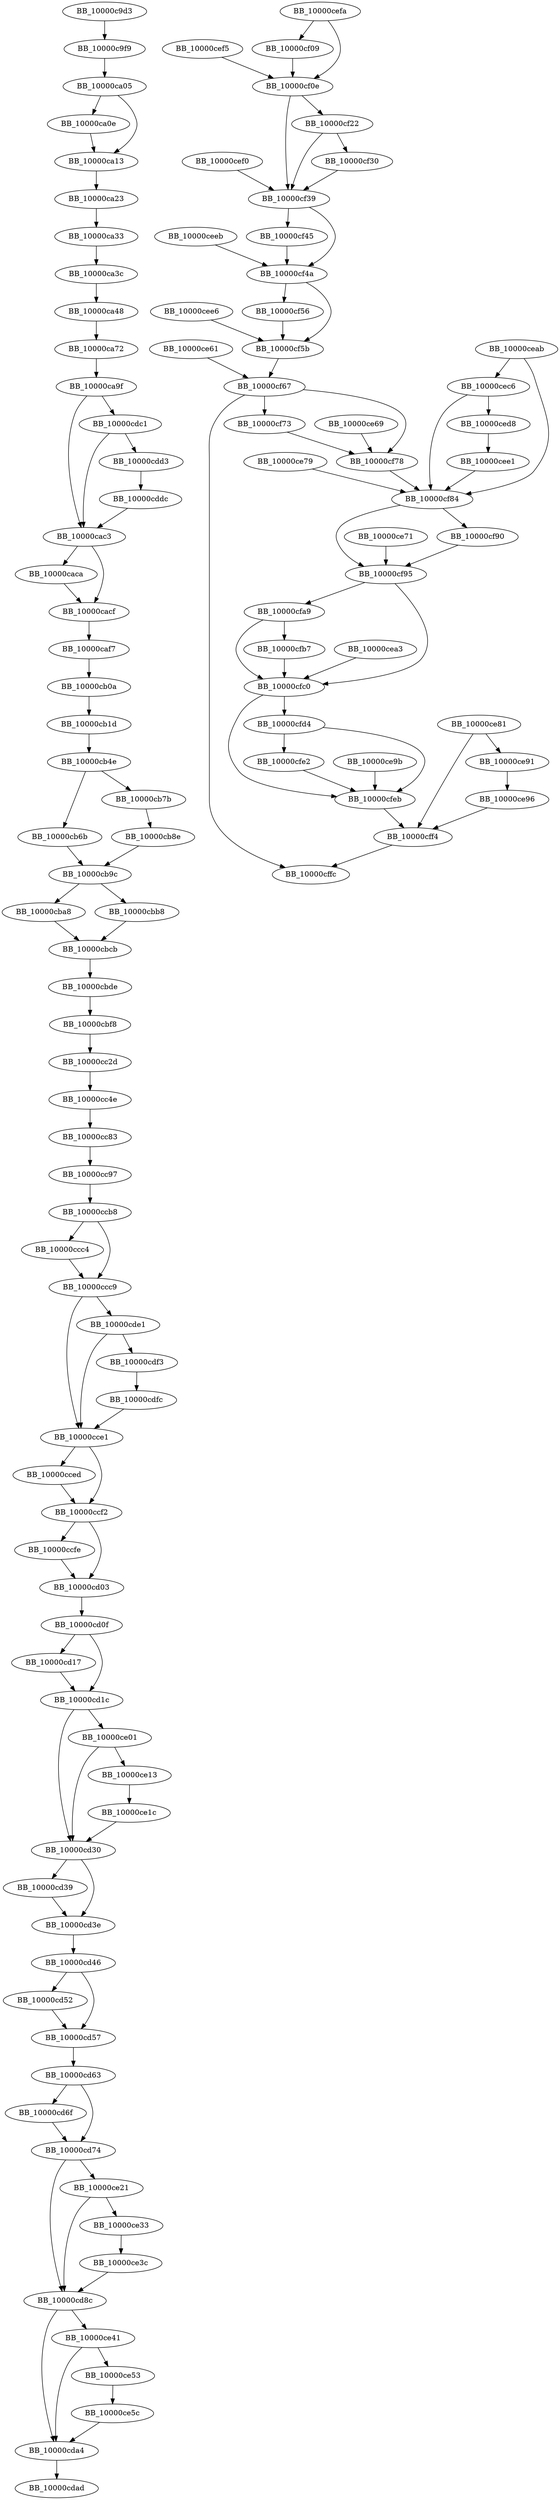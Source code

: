 DiGraph __Z19respondUploadThreadPv{
BB_10000c9d3->BB_10000c9f9
BB_10000c9f9->BB_10000ca05
BB_10000ca05->BB_10000ca0e
BB_10000ca05->BB_10000ca13
BB_10000ca0e->BB_10000ca13
BB_10000ca13->BB_10000ca23
BB_10000ca23->BB_10000ca33
BB_10000ca33->BB_10000ca3c
BB_10000ca3c->BB_10000ca48
BB_10000ca48->BB_10000ca72
BB_10000ca72->BB_10000ca9f
BB_10000ca9f->BB_10000cac3
BB_10000ca9f->BB_10000cdc1
BB_10000cac3->BB_10000caca
BB_10000cac3->BB_10000cacf
BB_10000caca->BB_10000cacf
BB_10000cacf->BB_10000caf7
BB_10000caf7->BB_10000cb0a
BB_10000cb0a->BB_10000cb1d
BB_10000cb1d->BB_10000cb4e
BB_10000cb4e->BB_10000cb6b
BB_10000cb4e->BB_10000cb7b
BB_10000cb6b->BB_10000cb9c
BB_10000cb7b->BB_10000cb8e
BB_10000cb8e->BB_10000cb9c
BB_10000cb9c->BB_10000cba8
BB_10000cb9c->BB_10000cbb8
BB_10000cba8->BB_10000cbcb
BB_10000cbb8->BB_10000cbcb
BB_10000cbcb->BB_10000cbde
BB_10000cbde->BB_10000cbf8
BB_10000cbf8->BB_10000cc2d
BB_10000cc2d->BB_10000cc4e
BB_10000cc4e->BB_10000cc83
BB_10000cc83->BB_10000cc97
BB_10000cc97->BB_10000ccb8
BB_10000ccb8->BB_10000ccc4
BB_10000ccb8->BB_10000ccc9
BB_10000ccc4->BB_10000ccc9
BB_10000ccc9->BB_10000cce1
BB_10000ccc9->BB_10000cde1
BB_10000cce1->BB_10000cced
BB_10000cce1->BB_10000ccf2
BB_10000cced->BB_10000ccf2
BB_10000ccf2->BB_10000ccfe
BB_10000ccf2->BB_10000cd03
BB_10000ccfe->BB_10000cd03
BB_10000cd03->BB_10000cd0f
BB_10000cd0f->BB_10000cd17
BB_10000cd0f->BB_10000cd1c
BB_10000cd17->BB_10000cd1c
BB_10000cd1c->BB_10000cd30
BB_10000cd1c->BB_10000ce01
BB_10000cd30->BB_10000cd39
BB_10000cd30->BB_10000cd3e
BB_10000cd39->BB_10000cd3e
BB_10000cd3e->BB_10000cd46
BB_10000cd46->BB_10000cd52
BB_10000cd46->BB_10000cd57
BB_10000cd52->BB_10000cd57
BB_10000cd57->BB_10000cd63
BB_10000cd63->BB_10000cd6f
BB_10000cd63->BB_10000cd74
BB_10000cd6f->BB_10000cd74
BB_10000cd74->BB_10000cd8c
BB_10000cd74->BB_10000ce21
BB_10000cd8c->BB_10000cda4
BB_10000cd8c->BB_10000ce41
BB_10000cda4->BB_10000cdad
BB_10000cdc1->BB_10000cac3
BB_10000cdc1->BB_10000cdd3
BB_10000cdd3->BB_10000cddc
BB_10000cddc->BB_10000cac3
BB_10000cde1->BB_10000cce1
BB_10000cde1->BB_10000cdf3
BB_10000cdf3->BB_10000cdfc
BB_10000cdfc->BB_10000cce1
BB_10000ce01->BB_10000cd30
BB_10000ce01->BB_10000ce13
BB_10000ce13->BB_10000ce1c
BB_10000ce1c->BB_10000cd30
BB_10000ce21->BB_10000cd8c
BB_10000ce21->BB_10000ce33
BB_10000ce33->BB_10000ce3c
BB_10000ce3c->BB_10000cd8c
BB_10000ce41->BB_10000cda4
BB_10000ce41->BB_10000ce53
BB_10000ce53->BB_10000ce5c
BB_10000ce5c->BB_10000cda4
BB_10000ce61->BB_10000cf67
BB_10000ce69->BB_10000cf78
BB_10000ce71->BB_10000cf95
BB_10000ce79->BB_10000cf84
BB_10000ce81->BB_10000ce91
BB_10000ce81->BB_10000cff4
BB_10000ce91->BB_10000ce96
BB_10000ce96->BB_10000cff4
BB_10000ce9b->BB_10000cfeb
BB_10000cea3->BB_10000cfc0
BB_10000ceab->BB_10000cec6
BB_10000ceab->BB_10000cf84
BB_10000cec6->BB_10000ced8
BB_10000cec6->BB_10000cf84
BB_10000ced8->BB_10000cee1
BB_10000cee1->BB_10000cf84
BB_10000cee6->BB_10000cf5b
BB_10000ceeb->BB_10000cf4a
BB_10000cef0->BB_10000cf39
BB_10000cef5->BB_10000cf0e
BB_10000cefa->BB_10000cf09
BB_10000cefa->BB_10000cf0e
BB_10000cf09->BB_10000cf0e
BB_10000cf0e->BB_10000cf22
BB_10000cf0e->BB_10000cf39
BB_10000cf22->BB_10000cf30
BB_10000cf22->BB_10000cf39
BB_10000cf30->BB_10000cf39
BB_10000cf39->BB_10000cf45
BB_10000cf39->BB_10000cf4a
BB_10000cf45->BB_10000cf4a
BB_10000cf4a->BB_10000cf56
BB_10000cf4a->BB_10000cf5b
BB_10000cf56->BB_10000cf5b
BB_10000cf5b->BB_10000cf67
BB_10000cf67->BB_10000cf73
BB_10000cf67->BB_10000cf78
BB_10000cf67->BB_10000cffc
BB_10000cf73->BB_10000cf78
BB_10000cf78->BB_10000cf84
BB_10000cf84->BB_10000cf90
BB_10000cf84->BB_10000cf95
BB_10000cf90->BB_10000cf95
BB_10000cf95->BB_10000cfa9
BB_10000cf95->BB_10000cfc0
BB_10000cfa9->BB_10000cfb7
BB_10000cfa9->BB_10000cfc0
BB_10000cfb7->BB_10000cfc0
BB_10000cfc0->BB_10000cfd4
BB_10000cfc0->BB_10000cfeb
BB_10000cfd4->BB_10000cfe2
BB_10000cfd4->BB_10000cfeb
BB_10000cfe2->BB_10000cfeb
BB_10000cfeb->BB_10000cff4
BB_10000cff4->BB_10000cffc
}
